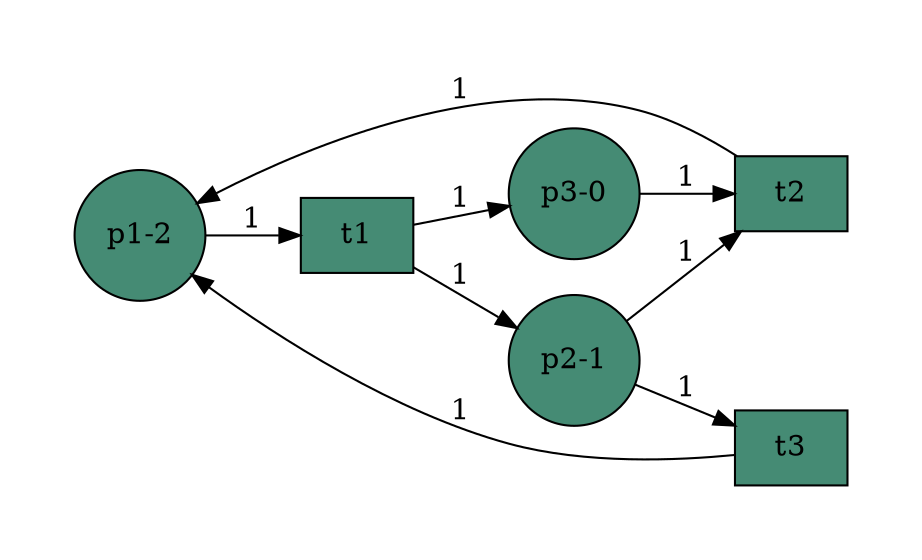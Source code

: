 digraph teste3_rdp {
	graph [pad="0.5,0.5" rankdir=LR]
	node [fillcolor=aquamarine4 shape=circle style=filled]
		p1 [label="p1-2"]
		p2 [label="p2-1"]
		p3 [label="p3-0"]
	node [fillcolor=aquamarine4 shape=box style=filled]
		t1
		t2
		t3
			p1 -> t1 [label=1]
			t1 -> p2 [label=1]
			t1 -> p3 [label=1]
			p2 -> t2 [label=1]
			t2 -> p1 [label=1]
			p3 -> t2 [label=1]
			p2 -> t3 [label=1]
			t3 -> p1 [label=1]
}